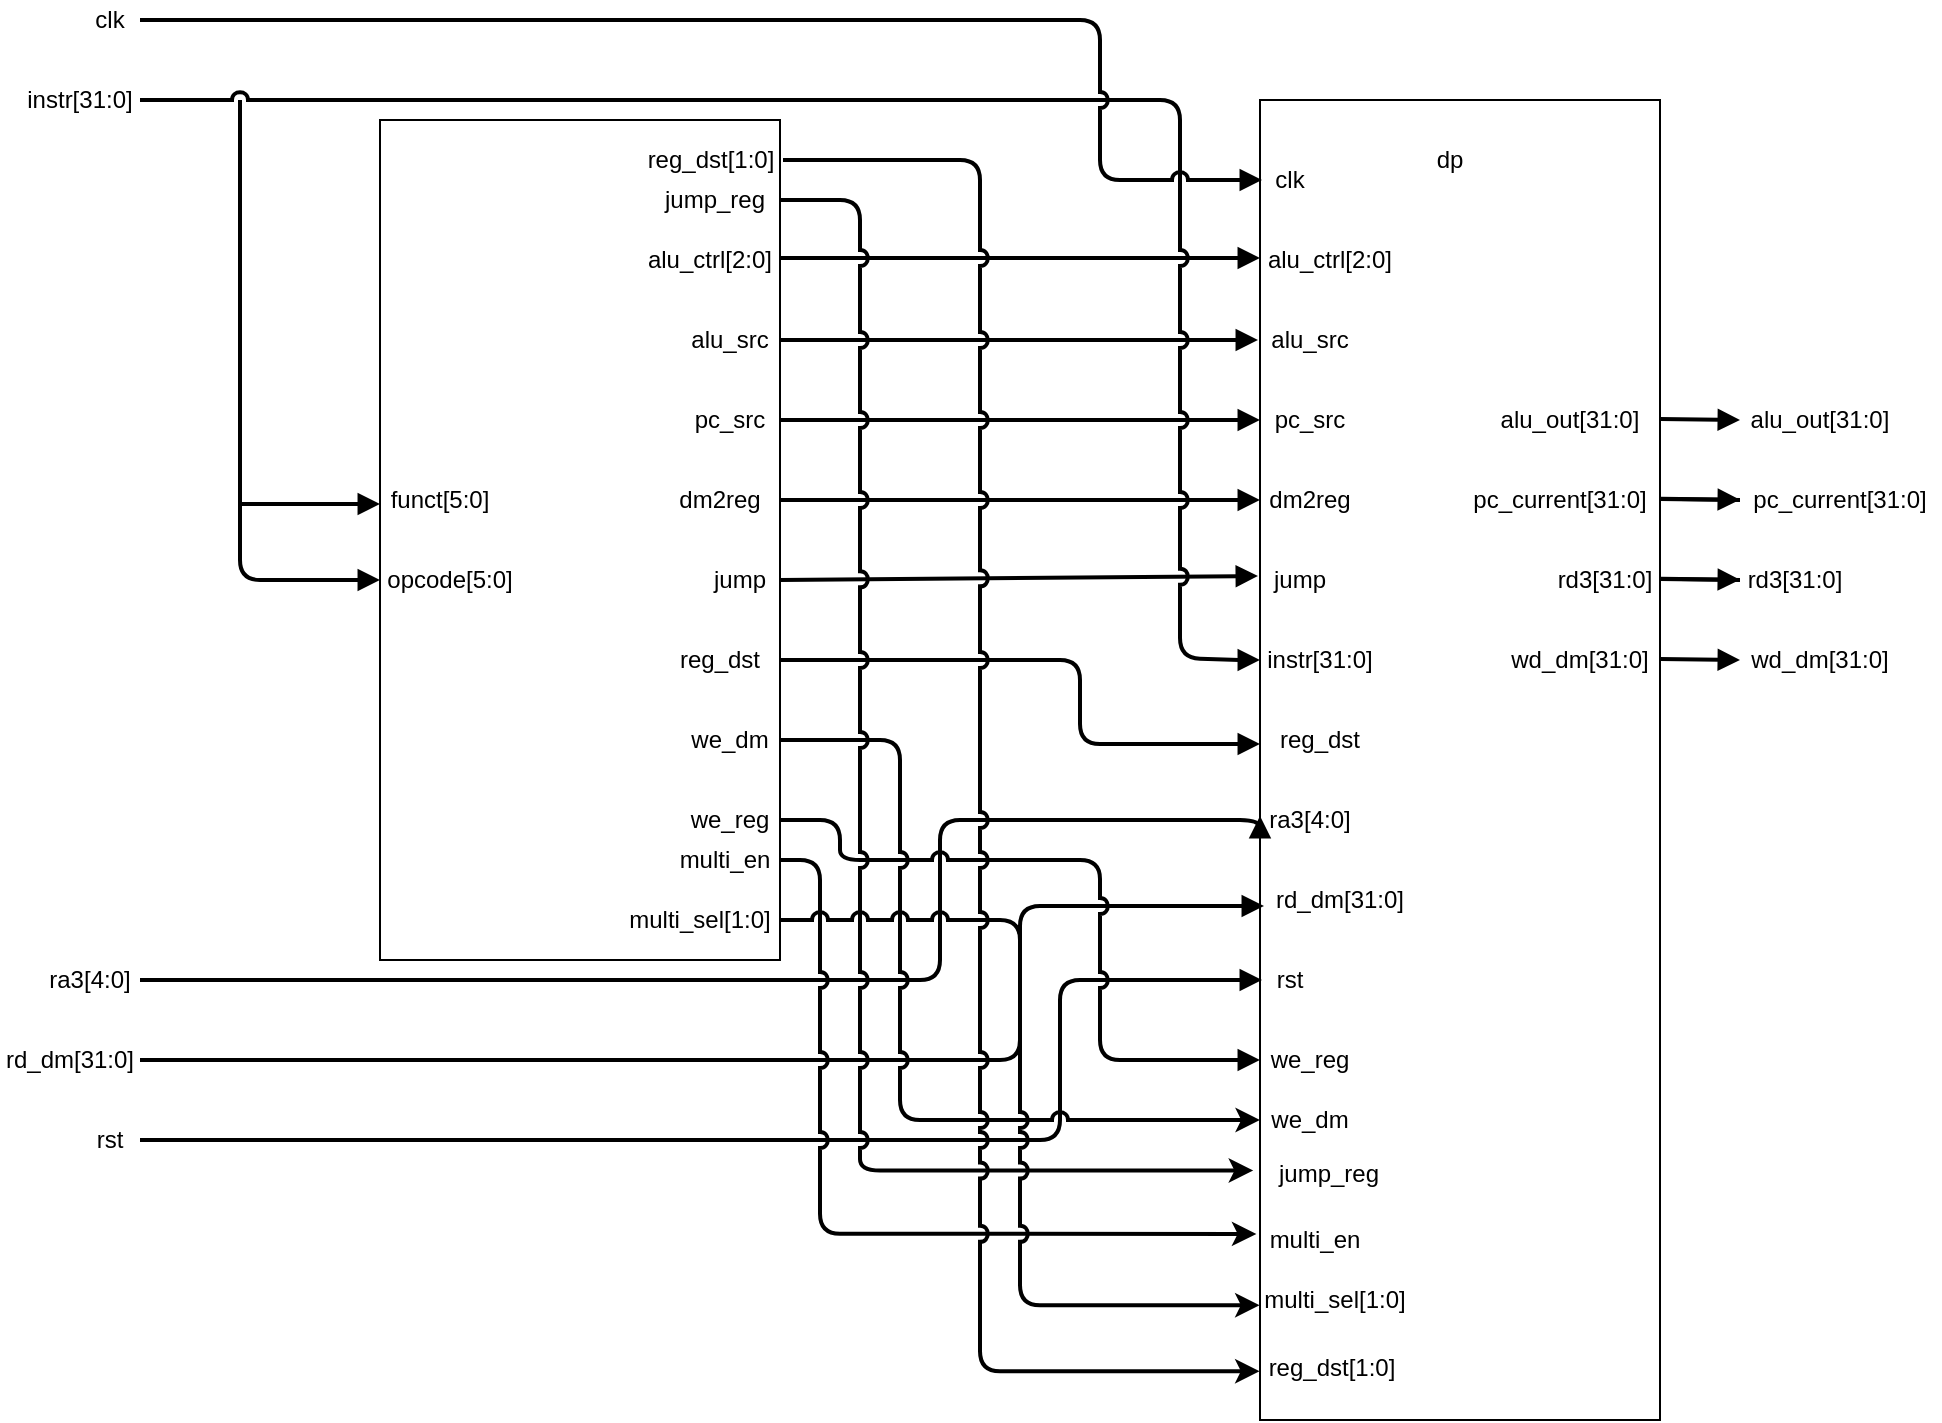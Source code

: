 <mxfile version="12.9.0" type="device"><diagram id="1ufytj8Nnkh_c6wgbMF_" name="Page-1"><mxGraphModel dx="1612" dy="1787" grid="1" gridSize="10" guides="1" tooltips="1" connect="1" arrows="1" fold="1" page="1" pageScale="1" pageWidth="850" pageHeight="1100" math="0" shadow="0"><root><mxCell id="0"/><mxCell id="1" parent="0"/><mxCell id="JloTbsW9gkxRK_8mf8fq-1" value="" style="rounded=0;whiteSpace=wrap;html=1;direction=south;" parent="1" vertex="1"><mxGeometry x="120" y="50" width="200" height="420" as="geometry"/></mxCell><mxCell id="JloTbsW9gkxRK_8mf8fq-2" value="" style="rounded=0;whiteSpace=wrap;html=1;direction=south;" parent="1" vertex="1"><mxGeometry x="560" y="40" width="200" height="660" as="geometry"/></mxCell><mxCell id="JloTbsW9gkxRK_8mf8fq-5" value="" style="endArrow=block;html=1;strokeWidth=2;endFill=1;" parent="1" edge="1"><mxGeometry width="50" height="50" relative="1" as="geometry"><mxPoint x="50" y="242" as="sourcePoint"/><mxPoint x="120" y="242" as="targetPoint"/></mxGeometry></mxCell><mxCell id="JloTbsW9gkxRK_8mf8fq-7" value="" style="endArrow=block;html=1;edgeStyle=orthogonalEdgeStyle;strokeWidth=2;endFill=1;" parent="1" edge="1"><mxGeometry width="50" height="50" relative="1" as="geometry"><mxPoint x="50" y="40" as="sourcePoint"/><mxPoint x="120" y="280" as="targetPoint"/><Array as="points"><mxPoint x="50" y="280"/></Array></mxGeometry></mxCell><mxCell id="JloTbsW9gkxRK_8mf8fq-8" value="funct[5:0]" style="text;html=1;strokeColor=none;fillColor=none;align=center;verticalAlign=middle;whiteSpace=wrap;rounded=0;" parent="1" vertex="1"><mxGeometry x="120" y="230" width="60" height="20" as="geometry"/></mxCell><mxCell id="JloTbsW9gkxRK_8mf8fq-9" value="opcode[5:0]" style="text;html=1;strokeColor=none;fillColor=none;align=center;verticalAlign=middle;whiteSpace=wrap;rounded=0;" parent="1" vertex="1"><mxGeometry x="120" y="270" width="70" height="20" as="geometry"/></mxCell><mxCell id="JloTbsW9gkxRK_8mf8fq-15" value="" style="endArrow=block;html=1;strokeWidth=2;endFill=1;" parent="1" edge="1"><mxGeometry width="50" height="50" relative="1" as="geometry"><mxPoint x="320" y="119" as="sourcePoint"/><mxPoint x="560" y="119" as="targetPoint"/></mxGeometry></mxCell><mxCell id="JloTbsW9gkxRK_8mf8fq-17" value="" style="endArrow=block;html=1;strokeWidth=2;endFill=1;" parent="1" edge="1"><mxGeometry width="50" height="50" relative="1" as="geometry"><mxPoint x="320" y="160" as="sourcePoint"/><mxPoint x="559" y="160" as="targetPoint"/></mxGeometry></mxCell><mxCell id="JloTbsW9gkxRK_8mf8fq-18" value="" style="endArrow=block;html=1;strokeWidth=2;exitX=1;exitY=0.5;exitDx=0;exitDy=0;endFill=1;" parent="1" source="JloTbsW9gkxRK_8mf8fq-35" edge="1"><mxGeometry width="50" height="50" relative="1" as="geometry"><mxPoint x="330" y="200" as="sourcePoint"/><mxPoint x="560" y="200" as="targetPoint"/></mxGeometry></mxCell><mxCell id="JloTbsW9gkxRK_8mf8fq-19" value="" style="endArrow=block;html=1;strokeWidth=2;entryX=0;entryY=0.5;entryDx=0;entryDy=0;endFill=1;" parent="1" target="JloTbsW9gkxRK_8mf8fq-45" edge="1"><mxGeometry width="50" height="50" relative="1" as="geometry"><mxPoint x="320" y="240" as="sourcePoint"/><mxPoint x="550" y="240" as="targetPoint"/></mxGeometry></mxCell><mxCell id="JloTbsW9gkxRK_8mf8fq-20" value="" style="endArrow=block;html=1;strokeWidth=2;endFill=1;" parent="1" edge="1"><mxGeometry width="50" height="50" relative="1" as="geometry"><mxPoint x="320" y="280" as="sourcePoint"/><mxPoint x="559" y="278" as="targetPoint"/></mxGeometry></mxCell><mxCell id="JloTbsW9gkxRK_8mf8fq-21" value="" style="endArrow=block;html=1;strokeWidth=2;edgeStyle=orthogonalEdgeStyle;jumpStyle=arc;entryX=0;entryY=0.5;entryDx=0;entryDy=0;endFill=1;" parent="1" target="JloTbsW9gkxRK_8mf8fq-53" edge="1"><mxGeometry width="50" height="50" relative="1" as="geometry"><mxPoint y="40" as="sourcePoint"/><mxPoint x="560" y="317" as="targetPoint"/><Array as="points"><mxPoint x="520" y="40"/><mxPoint x="520" y="319"/><mxPoint x="558" y="319"/><mxPoint x="558" y="320"/></Array></mxGeometry></mxCell><mxCell id="JloTbsW9gkxRK_8mf8fq-22" value="" style="endArrow=block;html=1;strokeWidth=2;exitX=1;exitY=0.5;exitDx=0;exitDy=0;edgeStyle=orthogonalEdgeStyle;endFill=1;" parent="1" source="JloTbsW9gkxRK_8mf8fq-39" edge="1"><mxGeometry width="50" height="50" relative="1" as="geometry"><mxPoint x="370" y="380" as="sourcePoint"/><mxPoint x="560" y="362" as="targetPoint"/><Array as="points"><mxPoint x="470" y="320"/><mxPoint x="470" y="362"/></Array></mxGeometry></mxCell><mxCell id="JloTbsW9gkxRK_8mf8fq-24" value="" style="endArrow=block;html=1;strokeWidth=2;edgeStyle=orthogonalEdgeStyle;jumpStyle=arc;endFill=1;" parent="1" edge="1"><mxGeometry width="50" height="50" relative="1" as="geometry"><mxPoint y="520" as="sourcePoint"/><mxPoint x="562" y="443" as="targetPoint"/><Array as="points"><mxPoint x="440" y="520"/><mxPoint x="440" y="443"/><mxPoint x="562" y="443"/></Array></mxGeometry></mxCell><mxCell id="JloTbsW9gkxRK_8mf8fq-25" value="" style="endArrow=block;html=1;strokeWidth=2;edgeStyle=orthogonalEdgeStyle;jumpStyle=arc;endFill=1;" parent="1" edge="1"><mxGeometry width="50" height="50" relative="1" as="geometry"><mxPoint y="480" as="sourcePoint"/><mxPoint x="560" y="398" as="targetPoint"/><Array as="points"><mxPoint x="400" y="480"/><mxPoint x="400" y="400"/><mxPoint x="560" y="400"/></Array></mxGeometry></mxCell><mxCell id="JloTbsW9gkxRK_8mf8fq-29" value="" style="endArrow=block;html=1;strokeWidth=2;edgeStyle=orthogonalEdgeStyle;endFill=1;" parent="1" edge="1"><mxGeometry width="50" height="50" relative="1" as="geometry"><mxPoint y="560" as="sourcePoint"/><mxPoint x="561" y="480" as="targetPoint"/><Array as="points"><mxPoint x="460" y="560"/><mxPoint x="460" y="480"/></Array></mxGeometry></mxCell><mxCell id="JloTbsW9gkxRK_8mf8fq-30" value="" style="endArrow=block;html=1;strokeWidth=2;jumpStyle=arc;edgeStyle=orthogonalEdgeStyle;endFill=1;" parent="1" edge="1"><mxGeometry width="50" height="50" relative="1" as="geometry"><mxPoint x="320" y="400" as="sourcePoint"/><mxPoint x="560" y="520" as="targetPoint"/><Array as="points"><mxPoint x="350" y="400"/><mxPoint x="350" y="420"/><mxPoint x="480" y="420"/><mxPoint x="480" y="520"/><mxPoint x="560" y="520"/></Array></mxGeometry></mxCell><mxCell id="JloTbsW9gkxRK_8mf8fq-31" value="dp" style="text;html=1;strokeColor=none;fillColor=none;align=center;verticalAlign=middle;whiteSpace=wrap;rounded=0;" parent="1" vertex="1"><mxGeometry x="635" y="60" width="40" height="20" as="geometry"/></mxCell><mxCell id="JloTbsW9gkxRK_8mf8fq-33" value="alu_ctrl[2:0]" style="text;html=1;strokeColor=none;fillColor=none;align=center;verticalAlign=middle;whiteSpace=wrap;rounded=0;" parent="1" vertex="1"><mxGeometry x="250" y="110" width="70" height="20" as="geometry"/></mxCell><mxCell id="JloTbsW9gkxRK_8mf8fq-34" value="alu_src" style="text;html=1;strokeColor=none;fillColor=none;align=center;verticalAlign=middle;whiteSpace=wrap;rounded=0;" parent="1" vertex="1"><mxGeometry x="270" y="150" width="50" height="20" as="geometry"/></mxCell><mxCell id="JloTbsW9gkxRK_8mf8fq-35" value="pc_src" style="text;html=1;strokeColor=none;fillColor=none;align=center;verticalAlign=middle;whiteSpace=wrap;rounded=0;" parent="1" vertex="1"><mxGeometry x="270" y="190" width="50" height="20" as="geometry"/></mxCell><mxCell id="JloTbsW9gkxRK_8mf8fq-37" value="dm2reg" style="text;html=1;strokeColor=none;fillColor=none;align=center;verticalAlign=middle;whiteSpace=wrap;rounded=0;" parent="1" vertex="1"><mxGeometry x="260" y="230" width="60" height="20" as="geometry"/></mxCell><mxCell id="JloTbsW9gkxRK_8mf8fq-38" value="jump" style="text;html=1;strokeColor=none;fillColor=none;align=center;verticalAlign=middle;whiteSpace=wrap;rounded=0;" parent="1" vertex="1"><mxGeometry x="280" y="270" width="40" height="20" as="geometry"/></mxCell><mxCell id="JloTbsW9gkxRK_8mf8fq-39" value="reg_dst" style="text;html=1;strokeColor=none;fillColor=none;align=center;verticalAlign=middle;whiteSpace=wrap;rounded=0;" parent="1" vertex="1"><mxGeometry x="260" y="310" width="60" height="20" as="geometry"/></mxCell><mxCell id="AR6XC2jGQORoGaNF0rUA-10" style="edgeStyle=orthogonalEdgeStyle;rounded=1;orthogonalLoop=1;jettySize=auto;html=1;exitX=1;exitY=0.5;exitDx=0;exitDy=0;entryX=0;entryY=0.5;entryDx=0;entryDy=0;strokeWidth=2;jumpStyle=arc;" edge="1" parent="1" source="JloTbsW9gkxRK_8mf8fq-40" target="JloTbsW9gkxRK_8mf8fq-49"><mxGeometry relative="1" as="geometry"><Array as="points"><mxPoint x="380" y="360"/><mxPoint x="380" y="550"/></Array></mxGeometry></mxCell><mxCell id="JloTbsW9gkxRK_8mf8fq-40" value="we_dm" style="text;html=1;strokeColor=none;fillColor=none;align=center;verticalAlign=middle;whiteSpace=wrap;rounded=0;" parent="1" vertex="1"><mxGeometry x="270" y="350" width="50" height="20" as="geometry"/></mxCell><mxCell id="JloTbsW9gkxRK_8mf8fq-41" value="we_reg" style="text;html=1;strokeColor=none;fillColor=none;align=center;verticalAlign=middle;whiteSpace=wrap;rounded=0;" parent="1" vertex="1"><mxGeometry x="270" y="390" width="50" height="20" as="geometry"/></mxCell><mxCell id="JloTbsW9gkxRK_8mf8fq-42" value="alu_ctrl[2:0]" style="text;html=1;strokeColor=none;fillColor=none;align=center;verticalAlign=middle;whiteSpace=wrap;rounded=0;" parent="1" vertex="1"><mxGeometry x="560" y="110" width="70" height="20" as="geometry"/></mxCell><mxCell id="JloTbsW9gkxRK_8mf8fq-43" value="alu_src" style="text;html=1;strokeColor=none;fillColor=none;align=center;verticalAlign=middle;whiteSpace=wrap;rounded=0;" parent="1" vertex="1"><mxGeometry x="560" y="150" width="50" height="20" as="geometry"/></mxCell><mxCell id="JloTbsW9gkxRK_8mf8fq-44" value="pc_src" style="text;html=1;strokeColor=none;fillColor=none;align=center;verticalAlign=middle;whiteSpace=wrap;rounded=0;" parent="1" vertex="1"><mxGeometry x="560" y="190" width="50" height="20" as="geometry"/></mxCell><mxCell id="JloTbsW9gkxRK_8mf8fq-45" value="dm2reg" style="text;html=1;strokeColor=none;fillColor=none;align=center;verticalAlign=middle;whiteSpace=wrap;rounded=0;" parent="1" vertex="1"><mxGeometry x="560" y="230" width="50" height="20" as="geometry"/></mxCell><mxCell id="JloTbsW9gkxRK_8mf8fq-46" value="jump" style="text;html=1;strokeColor=none;fillColor=none;align=center;verticalAlign=middle;whiteSpace=wrap;rounded=0;" parent="1" vertex="1"><mxGeometry x="560" y="270" width="40" height="20" as="geometry"/></mxCell><mxCell id="JloTbsW9gkxRK_8mf8fq-47" value="reg_dst" style="text;html=1;strokeColor=none;fillColor=none;align=center;verticalAlign=middle;whiteSpace=wrap;rounded=0;" parent="1" vertex="1"><mxGeometry x="560" y="350" width="60" height="20" as="geometry"/></mxCell><mxCell id="JloTbsW9gkxRK_8mf8fq-49" value="we_dm" style="text;html=1;strokeColor=none;fillColor=none;align=center;verticalAlign=middle;whiteSpace=wrap;rounded=0;" parent="1" vertex="1"><mxGeometry x="560" y="540" width="50" height="20" as="geometry"/></mxCell><mxCell id="JloTbsW9gkxRK_8mf8fq-50" value="we_reg" style="text;html=1;strokeColor=none;fillColor=none;align=center;verticalAlign=middle;whiteSpace=wrap;rounded=0;" parent="1" vertex="1"><mxGeometry x="560" y="510" width="50" height="20" as="geometry"/></mxCell><mxCell id="JloTbsW9gkxRK_8mf8fq-51" value="rst" style="text;html=1;strokeColor=none;fillColor=none;align=center;verticalAlign=middle;whiteSpace=wrap;rounded=0;" parent="1" vertex="1"><mxGeometry x="-30" y="550" width="30" height="20" as="geometry"/></mxCell><mxCell id="JloTbsW9gkxRK_8mf8fq-52" value="rst" style="text;html=1;strokeColor=none;fillColor=none;align=center;verticalAlign=middle;whiteSpace=wrap;rounded=0;" parent="1" vertex="1"><mxGeometry x="560" y="470" width="30" height="20" as="geometry"/></mxCell><mxCell id="JloTbsW9gkxRK_8mf8fq-53" value="instr[31:0]" style="text;html=1;strokeColor=none;fillColor=none;align=center;verticalAlign=middle;whiteSpace=wrap;rounded=0;" parent="1" vertex="1"><mxGeometry x="560" y="310" width="60" height="20" as="geometry"/></mxCell><mxCell id="JloTbsW9gkxRK_8mf8fq-56" value="ra3[4:0]" style="text;html=1;strokeColor=none;fillColor=none;align=center;verticalAlign=middle;whiteSpace=wrap;rounded=0;" parent="1" vertex="1"><mxGeometry x="-50" y="470" width="50" height="20" as="geometry"/></mxCell><mxCell id="JloTbsW9gkxRK_8mf8fq-57" value="rd_dm[31:0]" style="text;html=1;strokeColor=none;fillColor=none;align=center;verticalAlign=middle;whiteSpace=wrap;rounded=0;" parent="1" vertex="1"><mxGeometry x="-70" y="510" width="70" height="20" as="geometry"/></mxCell><mxCell id="JloTbsW9gkxRK_8mf8fq-58" value="ra3[4:0]" style="text;html=1;strokeColor=none;fillColor=none;align=center;verticalAlign=middle;whiteSpace=wrap;rounded=0;" parent="1" vertex="1"><mxGeometry x="560" y="390" width="50" height="20" as="geometry"/></mxCell><mxCell id="JloTbsW9gkxRK_8mf8fq-59" value="rd_dm[31:0]" style="text;html=1;strokeColor=none;fillColor=none;align=center;verticalAlign=middle;whiteSpace=wrap;rounded=0;" parent="1" vertex="1"><mxGeometry x="565" y="430" width="70" height="20" as="geometry"/></mxCell><mxCell id="JloTbsW9gkxRK_8mf8fq-60" value="instr[31:0]" style="text;html=1;strokeColor=none;fillColor=none;align=center;verticalAlign=middle;whiteSpace=wrap;rounded=0;" parent="1" vertex="1"><mxGeometry x="-60" y="30" width="60" height="20" as="geometry"/></mxCell><mxCell id="JloTbsW9gkxRK_8mf8fq-61" value="" style="endArrow=block;html=1;strokeWidth=2;edgeStyle=orthogonalEdgeStyle;jumpStyle=arc;endFill=1;" parent="1" edge="1"><mxGeometry width="50" height="50" relative="1" as="geometry"><mxPoint as="sourcePoint"/><mxPoint x="561" y="80" as="targetPoint"/><Array as="points"><mxPoint x="480"/><mxPoint x="480" y="80"/></Array></mxGeometry></mxCell><mxCell id="JloTbsW9gkxRK_8mf8fq-62" value="clk" style="text;html=1;strokeColor=none;fillColor=none;align=center;verticalAlign=middle;whiteSpace=wrap;rounded=0;" parent="1" vertex="1"><mxGeometry x="-30" y="-10" width="30" height="20" as="geometry"/></mxCell><mxCell id="JloTbsW9gkxRK_8mf8fq-63" value="clk" style="text;html=1;strokeColor=none;fillColor=none;align=center;verticalAlign=middle;whiteSpace=wrap;rounded=0;" parent="1" vertex="1"><mxGeometry x="560" y="70" width="30" height="20" as="geometry"/></mxCell><mxCell id="JloTbsW9gkxRK_8mf8fq-64" value="" style="endArrow=block;html=1;strokeWidth=2;endFill=1;" parent="1" edge="1"><mxGeometry width="50" height="50" relative="1" as="geometry"><mxPoint x="760" y="199.5" as="sourcePoint"/><mxPoint x="800" y="200" as="targetPoint"/></mxGeometry></mxCell><mxCell id="JloTbsW9gkxRK_8mf8fq-65" value="" style="endArrow=none;html=1;strokeWidth=2;" parent="1" edge="1"><mxGeometry width="50" height="50" relative="1" as="geometry"><mxPoint x="760" y="239.5" as="sourcePoint"/><mxPoint x="800" y="240" as="targetPoint"/></mxGeometry></mxCell><mxCell id="JloTbsW9gkxRK_8mf8fq-66" value="" style="endArrow=none;html=1;strokeWidth=2;" parent="1" edge="1"><mxGeometry width="50" height="50" relative="1" as="geometry"><mxPoint x="760" y="279.5" as="sourcePoint"/><mxPoint x="800" y="280" as="targetPoint"/></mxGeometry></mxCell><mxCell id="JloTbsW9gkxRK_8mf8fq-67" value="" style="endArrow=block;html=1;strokeWidth=2;endFill=1;" parent="1" edge="1"><mxGeometry width="50" height="50" relative="1" as="geometry"><mxPoint x="760" y="319.5" as="sourcePoint"/><mxPoint x="800" y="320" as="targetPoint"/></mxGeometry></mxCell><mxCell id="JloTbsW9gkxRK_8mf8fq-68" value="alu_out[31:0]" style="text;html=1;strokeColor=none;fillColor=none;align=center;verticalAlign=middle;whiteSpace=wrap;rounded=0;" parent="1" vertex="1"><mxGeometry x="675" y="190" width="80" height="20" as="geometry"/></mxCell><mxCell id="JloTbsW9gkxRK_8mf8fq-69" value="pc_current[31:0]" style="text;html=1;strokeColor=none;fillColor=none;align=center;verticalAlign=middle;whiteSpace=wrap;rounded=0;" parent="1" vertex="1"><mxGeometry x="660" y="230" width="100" height="20" as="geometry"/></mxCell><mxCell id="JloTbsW9gkxRK_8mf8fq-70" value="rd3[31:0]" style="text;html=1;strokeColor=none;fillColor=none;align=center;verticalAlign=middle;whiteSpace=wrap;rounded=0;" parent="1" vertex="1"><mxGeometry x="705" y="270" width="55" height="20" as="geometry"/></mxCell><mxCell id="JloTbsW9gkxRK_8mf8fq-72" value="wd_dm[31:0]" style="text;html=1;strokeColor=none;fillColor=none;align=center;verticalAlign=middle;whiteSpace=wrap;rounded=0;" parent="1" vertex="1"><mxGeometry x="680" y="310" width="80" height="20" as="geometry"/></mxCell><mxCell id="JloTbsW9gkxRK_8mf8fq-74" value="alu_out[31:0]" style="text;html=1;strokeColor=none;fillColor=none;align=center;verticalAlign=middle;whiteSpace=wrap;rounded=0;" parent="1" vertex="1"><mxGeometry x="800" y="190" width="80" height="20" as="geometry"/></mxCell><mxCell id="JloTbsW9gkxRK_8mf8fq-75" value="pc_current[31:0]" style="text;html=1;strokeColor=none;fillColor=none;align=center;verticalAlign=middle;whiteSpace=wrap;rounded=0;" parent="1" vertex="1"><mxGeometry x="800" y="230" width="100" height="20" as="geometry"/></mxCell><mxCell id="JloTbsW9gkxRK_8mf8fq-76" value="rd3[31:0]" style="text;html=1;strokeColor=none;fillColor=none;align=center;verticalAlign=middle;whiteSpace=wrap;rounded=0;" parent="1" vertex="1"><mxGeometry x="800" y="270" width="55" height="20" as="geometry"/></mxCell><mxCell id="JloTbsW9gkxRK_8mf8fq-77" value="wd_dm[31:0]" style="text;html=1;strokeColor=none;fillColor=none;align=center;verticalAlign=middle;whiteSpace=wrap;rounded=0;" parent="1" vertex="1"><mxGeometry x="800" y="310" width="80" height="20" as="geometry"/></mxCell><mxCell id="AR6XC2jGQORoGaNF0rUA-11" style="edgeStyle=orthogonalEdgeStyle;rounded=1;jumpStyle=arc;orthogonalLoop=1;jettySize=auto;html=1;exitX=1;exitY=0.5;exitDx=0;exitDy=0;entryX=0.811;entryY=1.017;entryDx=0;entryDy=0;entryPerimeter=0;strokeWidth=2;" edge="1" parent="1" source="AR6XC2jGQORoGaNF0rUA-5" target="JloTbsW9gkxRK_8mf8fq-2"><mxGeometry relative="1" as="geometry"><Array as="points"><mxPoint x="360" y="90"/><mxPoint x="360" y="575"/></Array></mxGeometry></mxCell><mxCell id="AR6XC2jGQORoGaNF0rUA-5" value="jump_reg" style="text;html=1;strokeColor=none;fillColor=none;align=center;verticalAlign=middle;whiteSpace=wrap;rounded=0;" vertex="1" parent="1"><mxGeometry x="255" y="80" width="65" height="20" as="geometry"/></mxCell><mxCell id="AR6XC2jGQORoGaNF0rUA-12" value="jump_reg" style="text;html=1;strokeColor=none;fillColor=none;align=center;verticalAlign=middle;whiteSpace=wrap;rounded=0;" vertex="1" parent="1"><mxGeometry x="561.5" y="567" width="65" height="20" as="geometry"/></mxCell><mxCell id="AR6XC2jGQORoGaNF0rUA-17" style="edgeStyle=orthogonalEdgeStyle;rounded=1;jumpStyle=arc;orthogonalLoop=1;jettySize=auto;html=1;exitX=1;exitY=0.5;exitDx=0;exitDy=0;entryX=0.859;entryY=1.009;entryDx=0;entryDy=0;entryPerimeter=0;strokeWidth=2;" edge="1" parent="1" source="AR6XC2jGQORoGaNF0rUA-14" target="JloTbsW9gkxRK_8mf8fq-2"><mxGeometry relative="1" as="geometry"><Array as="points"><mxPoint x="340" y="420"/><mxPoint x="340" y="607"/></Array></mxGeometry></mxCell><mxCell id="AR6XC2jGQORoGaNF0rUA-14" value="multi_en" style="text;html=1;strokeColor=none;fillColor=none;align=center;verticalAlign=middle;whiteSpace=wrap;rounded=0;" vertex="1" parent="1"><mxGeometry x="265" y="410" width="55" height="20" as="geometry"/></mxCell><mxCell id="AR6XC2jGQORoGaNF0rUA-18" value="multi_en" style="text;html=1;strokeColor=none;fillColor=none;align=center;verticalAlign=middle;whiteSpace=wrap;rounded=0;" vertex="1" parent="1"><mxGeometry x="560" y="600" width="55" height="20" as="geometry"/></mxCell><mxCell id="AR6XC2jGQORoGaNF0rUA-20" style="edgeStyle=orthogonalEdgeStyle;rounded=1;jumpStyle=arc;orthogonalLoop=1;jettySize=auto;html=1;exitX=1;exitY=0.5;exitDx=0;exitDy=0;entryX=0.913;entryY=1.001;entryDx=0;entryDy=0;entryPerimeter=0;strokeWidth=2;" edge="1" parent="1" source="AR6XC2jGQORoGaNF0rUA-19" target="JloTbsW9gkxRK_8mf8fq-2"><mxGeometry relative="1" as="geometry"/></mxCell><mxCell id="AR6XC2jGQORoGaNF0rUA-19" value="multi_sel[1:0]" style="text;html=1;strokeColor=none;fillColor=none;align=center;verticalAlign=middle;whiteSpace=wrap;rounded=0;" vertex="1" parent="1"><mxGeometry x="240" y="440" width="80" height="20" as="geometry"/></mxCell><mxCell id="AR6XC2jGQORoGaNF0rUA-21" value="multi_sel[1:0]" style="text;html=1;strokeColor=none;fillColor=none;align=center;verticalAlign=middle;whiteSpace=wrap;rounded=0;" vertex="1" parent="1"><mxGeometry x="560" y="630" width="75" height="20" as="geometry"/></mxCell><mxCell id="AR6XC2jGQORoGaNF0rUA-23" style="edgeStyle=orthogonalEdgeStyle;rounded=1;jumpStyle=arc;orthogonalLoop=1;jettySize=auto;html=1;exitX=1;exitY=0.5;exitDx=0;exitDy=0;entryX=0.963;entryY=1.001;entryDx=0;entryDy=0;entryPerimeter=0;strokeWidth=2;" edge="1" parent="1" source="AR6XC2jGQORoGaNF0rUA-22" target="JloTbsW9gkxRK_8mf8fq-2"><mxGeometry relative="1" as="geometry"><Array as="points"><mxPoint x="420" y="70"/><mxPoint x="420" y="676"/></Array></mxGeometry></mxCell><mxCell id="AR6XC2jGQORoGaNF0rUA-22" value="reg_dst[1:0]" style="text;html=1;strokeColor=none;fillColor=none;align=center;verticalAlign=middle;whiteSpace=wrap;rounded=0;" vertex="1" parent="1"><mxGeometry x="248.5" y="60" width="73" height="20" as="geometry"/></mxCell><mxCell id="AR6XC2jGQORoGaNF0rUA-24" value="reg_dst[1:0]" style="text;html=1;strokeColor=none;fillColor=none;align=center;verticalAlign=middle;whiteSpace=wrap;rounded=0;" vertex="1" parent="1"><mxGeometry x="560" y="664" width="72" height="20" as="geometry"/></mxCell><mxCell id="AR6XC2jGQORoGaNF0rUA-25" value="" style="endArrow=block;html=1;strokeWidth=2;endFill=1;" edge="1" parent="1"><mxGeometry width="50" height="50" relative="1" as="geometry"><mxPoint x="760" y="279.41" as="sourcePoint"/><mxPoint x="800" y="279.91" as="targetPoint"/></mxGeometry></mxCell><mxCell id="AR6XC2jGQORoGaNF0rUA-26" value="" style="endArrow=block;html=1;strokeWidth=2;endFill=1;" edge="1" parent="1"><mxGeometry width="50" height="50" relative="1" as="geometry"><mxPoint x="760" y="239.41" as="sourcePoint"/><mxPoint x="800" y="239.91" as="targetPoint"/></mxGeometry></mxCell></root></mxGraphModel></diagram></mxfile>